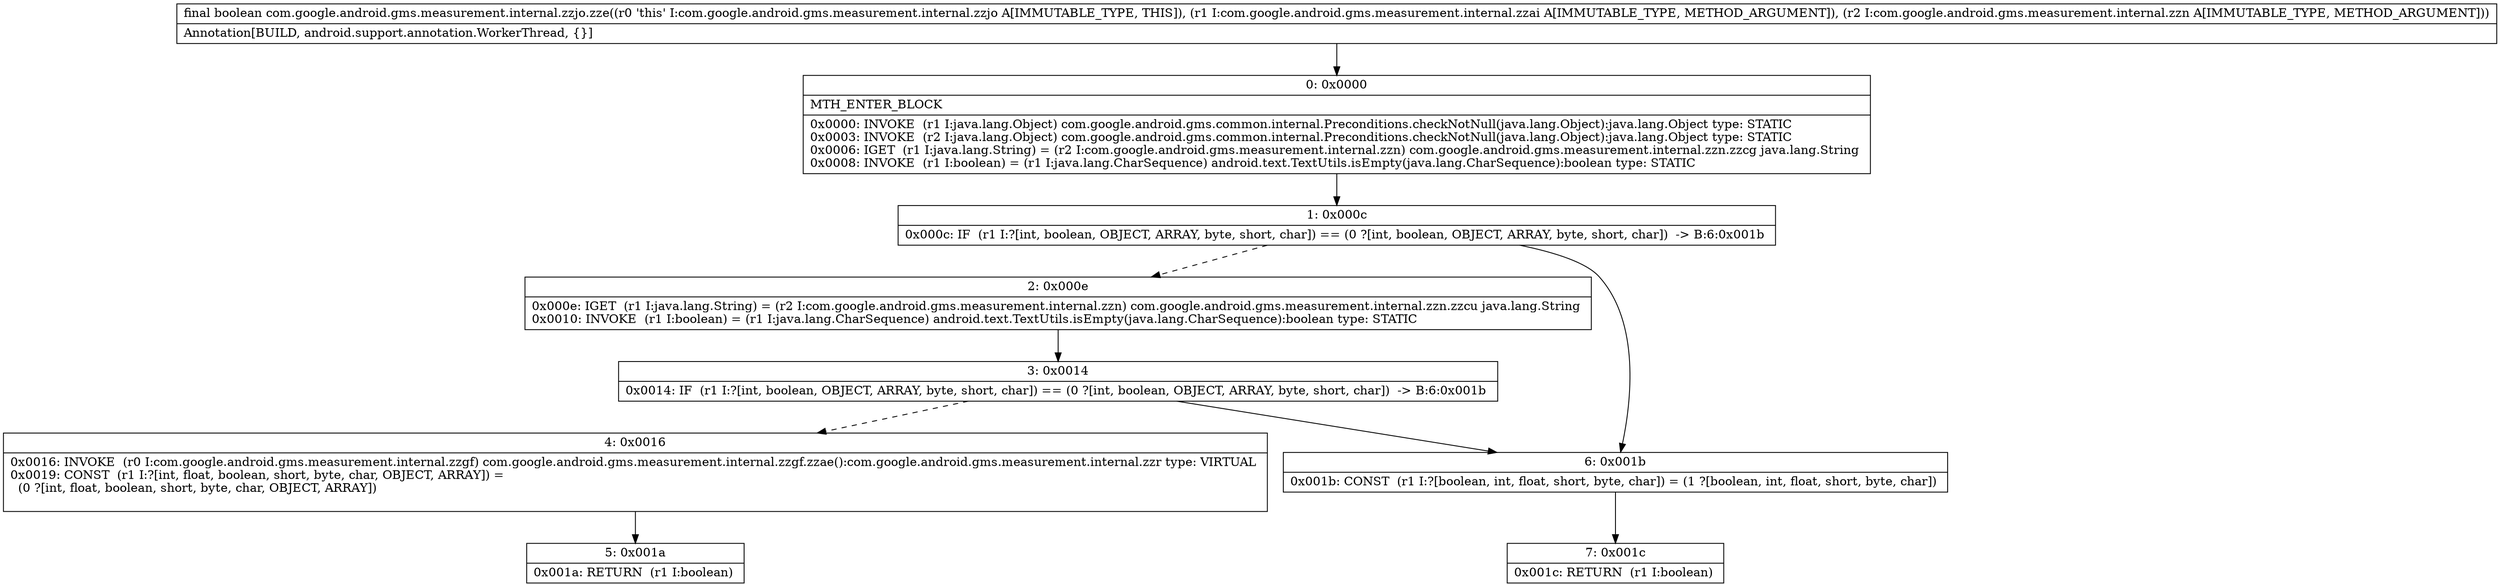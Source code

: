 digraph "CFG forcom.google.android.gms.measurement.internal.zzjo.zze(Lcom\/google\/android\/gms\/measurement\/internal\/zzai;Lcom\/google\/android\/gms\/measurement\/internal\/zzn;)Z" {
Node_0 [shape=record,label="{0\:\ 0x0000|MTH_ENTER_BLOCK\l|0x0000: INVOKE  (r1 I:java.lang.Object) com.google.android.gms.common.internal.Preconditions.checkNotNull(java.lang.Object):java.lang.Object type: STATIC \l0x0003: INVOKE  (r2 I:java.lang.Object) com.google.android.gms.common.internal.Preconditions.checkNotNull(java.lang.Object):java.lang.Object type: STATIC \l0x0006: IGET  (r1 I:java.lang.String) = (r2 I:com.google.android.gms.measurement.internal.zzn) com.google.android.gms.measurement.internal.zzn.zzcg java.lang.String \l0x0008: INVOKE  (r1 I:boolean) = (r1 I:java.lang.CharSequence) android.text.TextUtils.isEmpty(java.lang.CharSequence):boolean type: STATIC \l}"];
Node_1 [shape=record,label="{1\:\ 0x000c|0x000c: IF  (r1 I:?[int, boolean, OBJECT, ARRAY, byte, short, char]) == (0 ?[int, boolean, OBJECT, ARRAY, byte, short, char])  \-\> B:6:0x001b \l}"];
Node_2 [shape=record,label="{2\:\ 0x000e|0x000e: IGET  (r1 I:java.lang.String) = (r2 I:com.google.android.gms.measurement.internal.zzn) com.google.android.gms.measurement.internal.zzn.zzcu java.lang.String \l0x0010: INVOKE  (r1 I:boolean) = (r1 I:java.lang.CharSequence) android.text.TextUtils.isEmpty(java.lang.CharSequence):boolean type: STATIC \l}"];
Node_3 [shape=record,label="{3\:\ 0x0014|0x0014: IF  (r1 I:?[int, boolean, OBJECT, ARRAY, byte, short, char]) == (0 ?[int, boolean, OBJECT, ARRAY, byte, short, char])  \-\> B:6:0x001b \l}"];
Node_4 [shape=record,label="{4\:\ 0x0016|0x0016: INVOKE  (r0 I:com.google.android.gms.measurement.internal.zzgf) com.google.android.gms.measurement.internal.zzgf.zzae():com.google.android.gms.measurement.internal.zzr type: VIRTUAL \l0x0019: CONST  (r1 I:?[int, float, boolean, short, byte, char, OBJECT, ARRAY]) = \l  (0 ?[int, float, boolean, short, byte, char, OBJECT, ARRAY])\l \l}"];
Node_5 [shape=record,label="{5\:\ 0x001a|0x001a: RETURN  (r1 I:boolean) \l}"];
Node_6 [shape=record,label="{6\:\ 0x001b|0x001b: CONST  (r1 I:?[boolean, int, float, short, byte, char]) = (1 ?[boolean, int, float, short, byte, char]) \l}"];
Node_7 [shape=record,label="{7\:\ 0x001c|0x001c: RETURN  (r1 I:boolean) \l}"];
MethodNode[shape=record,label="{final boolean com.google.android.gms.measurement.internal.zzjo.zze((r0 'this' I:com.google.android.gms.measurement.internal.zzjo A[IMMUTABLE_TYPE, THIS]), (r1 I:com.google.android.gms.measurement.internal.zzai A[IMMUTABLE_TYPE, METHOD_ARGUMENT]), (r2 I:com.google.android.gms.measurement.internal.zzn A[IMMUTABLE_TYPE, METHOD_ARGUMENT]))  | Annotation[BUILD, android.support.annotation.WorkerThread, \{\}]\l}"];
MethodNode -> Node_0;
Node_0 -> Node_1;
Node_1 -> Node_2[style=dashed];
Node_1 -> Node_6;
Node_2 -> Node_3;
Node_3 -> Node_4[style=dashed];
Node_3 -> Node_6;
Node_4 -> Node_5;
Node_6 -> Node_7;
}

